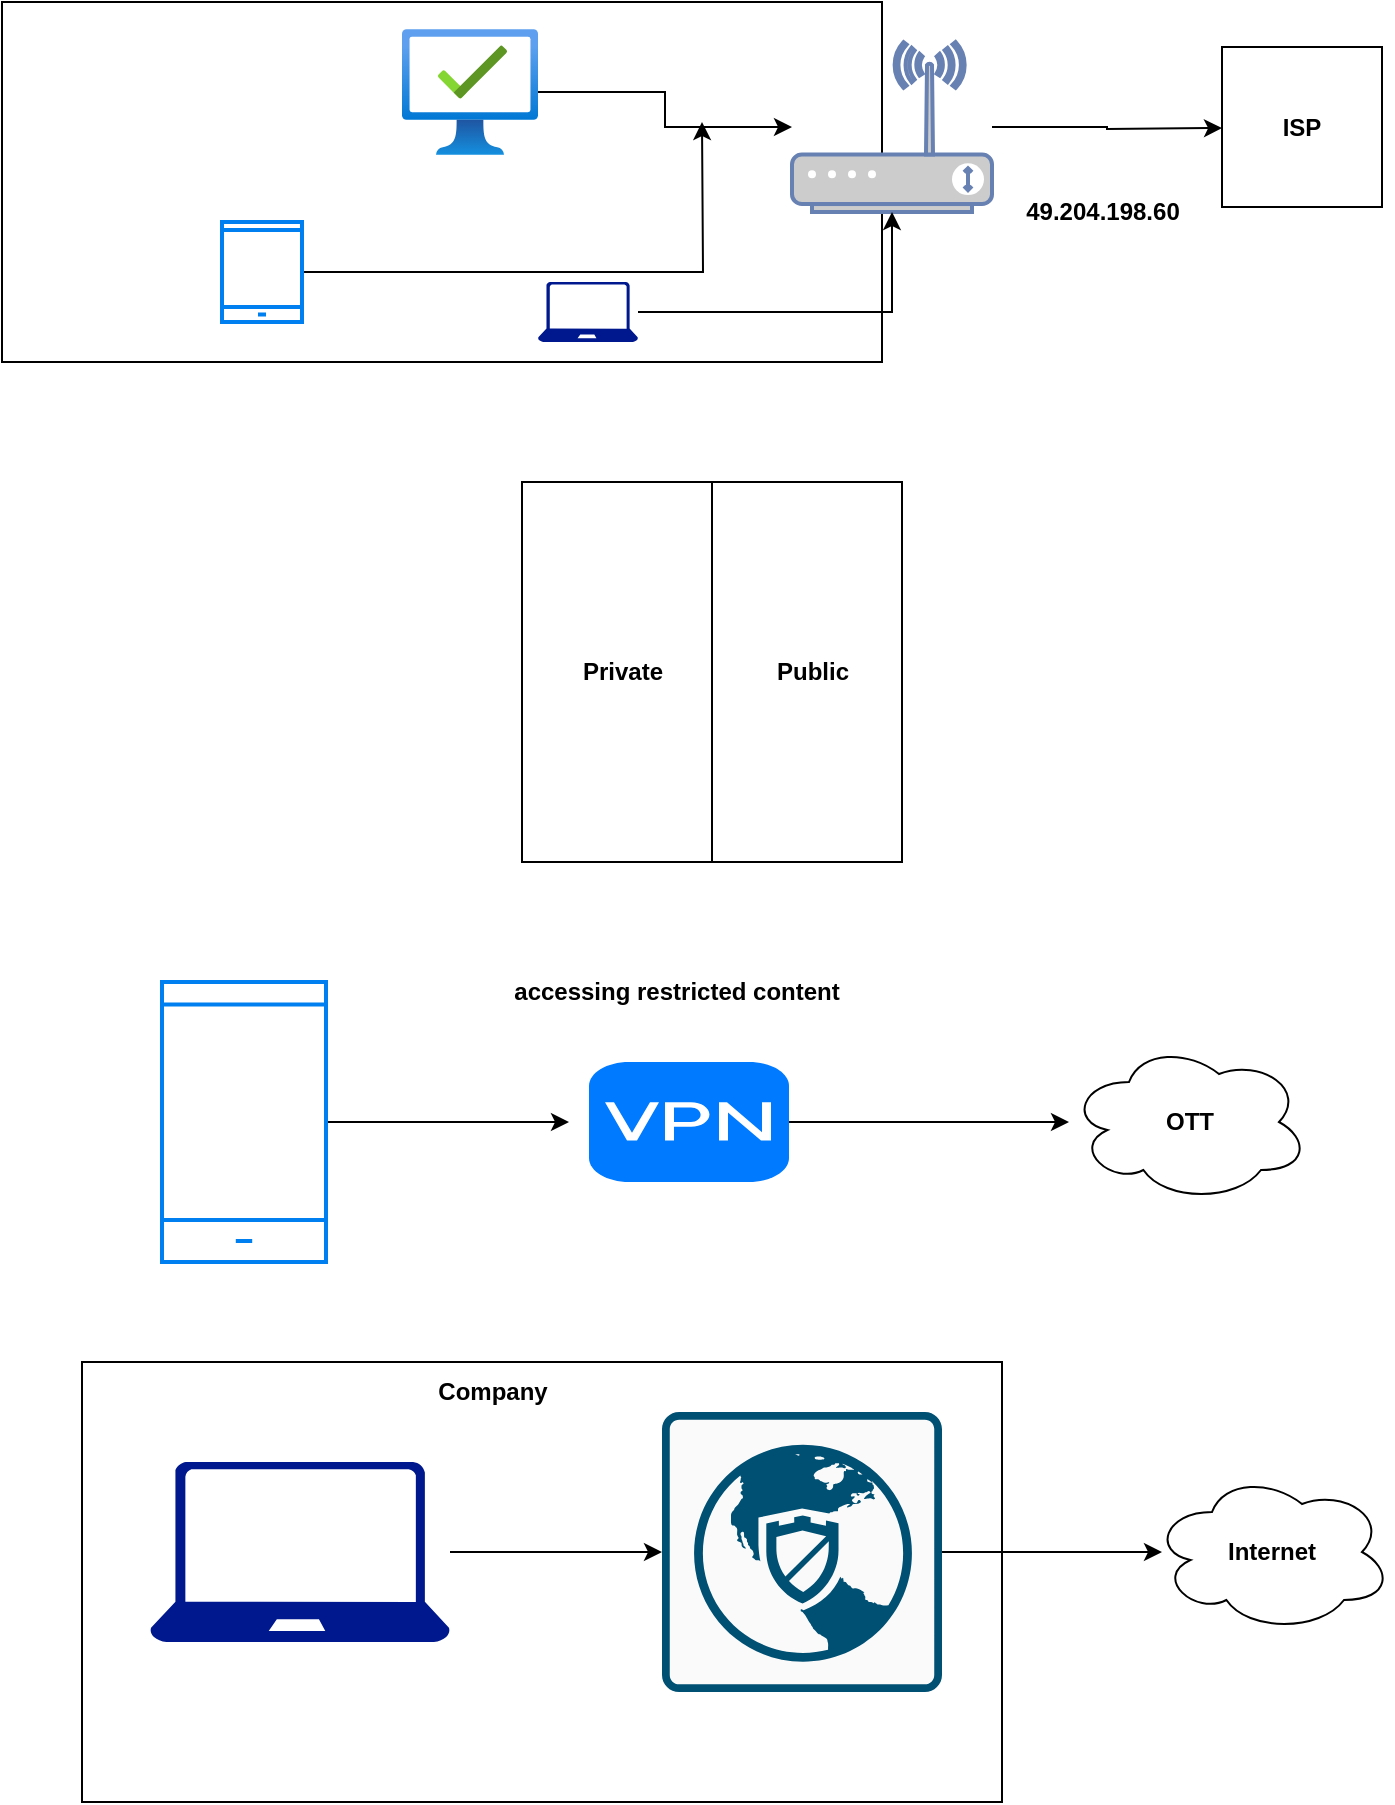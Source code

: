 <mxfile version="24.7.17">
  <diagram name="Page-1" id="8cQ6dlYZiLXwl3r9tG7y">
    <mxGraphModel dx="1134" dy="637" grid="1" gridSize="10" guides="1" tooltips="1" connect="1" arrows="1" fold="1" page="1" pageScale="1" pageWidth="850" pageHeight="1100" math="0" shadow="0">
      <root>
        <mxCell id="0" />
        <mxCell id="1" parent="0" />
        <mxCell id="YbHaQcUzP9_vanoCLiuY-2" value="" style="group" parent="1" vertex="1" connectable="0">
          <mxGeometry x="80" y="40" width="690" height="180" as="geometry" />
        </mxCell>
        <mxCell id="YbHaQcUzP9_vanoCLiuY-3" value="" style="rounded=0;whiteSpace=wrap;html=1;" parent="YbHaQcUzP9_vanoCLiuY-2" vertex="1">
          <mxGeometry width="440" height="180" as="geometry" />
        </mxCell>
        <mxCell id="YbHaQcUzP9_vanoCLiuY-4" style="edgeStyle=orthogonalEdgeStyle;rounded=0;orthogonalLoop=1;jettySize=auto;html=1;" parent="YbHaQcUzP9_vanoCLiuY-2" source="YbHaQcUzP9_vanoCLiuY-5" edge="1">
          <mxGeometry relative="1" as="geometry">
            <mxPoint x="610" y="63" as="targetPoint" />
          </mxGeometry>
        </mxCell>
        <mxCell id="YbHaQcUzP9_vanoCLiuY-5" value="" style="fontColor=#0066CC;verticalAlign=top;verticalLabelPosition=bottom;labelPosition=center;align=center;html=1;outlineConnect=0;fillColor=#CCCCCC;strokeColor=#6881B3;gradientColor=none;gradientDirection=north;strokeWidth=2;shape=mxgraph.networks.wireless_modem;" parent="YbHaQcUzP9_vanoCLiuY-2" vertex="1">
          <mxGeometry x="395" y="20" width="100" height="85" as="geometry" />
        </mxCell>
        <mxCell id="YbHaQcUzP9_vanoCLiuY-6" style="edgeStyle=orthogonalEdgeStyle;rounded=0;orthogonalLoop=1;jettySize=auto;html=1;" parent="YbHaQcUzP9_vanoCLiuY-2" source="YbHaQcUzP9_vanoCLiuY-7" target="YbHaQcUzP9_vanoCLiuY-5" edge="1">
          <mxGeometry relative="1" as="geometry" />
        </mxCell>
        <mxCell id="YbHaQcUzP9_vanoCLiuY-7" value="" style="sketch=0;aspect=fixed;pointerEvents=1;shadow=0;dashed=0;html=1;strokeColor=none;labelPosition=center;verticalLabelPosition=bottom;verticalAlign=top;align=center;fillColor=#00188D;shape=mxgraph.azure.laptop" parent="YbHaQcUzP9_vanoCLiuY-2" vertex="1">
          <mxGeometry x="268" y="140" width="50" height="30" as="geometry" />
        </mxCell>
        <mxCell id="YbHaQcUzP9_vanoCLiuY-8" style="edgeStyle=orthogonalEdgeStyle;rounded=0;orthogonalLoop=1;jettySize=auto;html=1;" parent="YbHaQcUzP9_vanoCLiuY-2" source="YbHaQcUzP9_vanoCLiuY-9" edge="1">
          <mxGeometry relative="1" as="geometry">
            <mxPoint x="350" y="60" as="targetPoint" />
          </mxGeometry>
        </mxCell>
        <mxCell id="YbHaQcUzP9_vanoCLiuY-9" value="" style="html=1;verticalLabelPosition=bottom;align=center;labelBackgroundColor=#ffffff;verticalAlign=top;strokeWidth=2;strokeColor=#0080F0;shadow=0;dashed=0;shape=mxgraph.ios7.icons.smartphone;" parent="YbHaQcUzP9_vanoCLiuY-2" vertex="1">
          <mxGeometry x="110" y="110" width="40" height="50" as="geometry" />
        </mxCell>
        <mxCell id="YbHaQcUzP9_vanoCLiuY-10" style="edgeStyle=orthogonalEdgeStyle;rounded=0;orthogonalLoop=1;jettySize=auto;html=1;" parent="YbHaQcUzP9_vanoCLiuY-2" source="YbHaQcUzP9_vanoCLiuY-11" target="YbHaQcUzP9_vanoCLiuY-5" edge="1">
          <mxGeometry relative="1" as="geometry" />
        </mxCell>
        <mxCell id="YbHaQcUzP9_vanoCLiuY-11" value="" style="image;aspect=fixed;html=1;points=[];align=center;fontSize=12;image=img/lib/azure2/management_governance/Managed_Desktop.svg;" parent="YbHaQcUzP9_vanoCLiuY-2" vertex="1">
          <mxGeometry x="200" y="13.4" width="68" height="63.2" as="geometry" />
        </mxCell>
        <mxCell id="YbHaQcUzP9_vanoCLiuY-12" value="&lt;b&gt;ISP&lt;/b&gt;" style="whiteSpace=wrap;html=1;aspect=fixed;" parent="YbHaQcUzP9_vanoCLiuY-2" vertex="1">
          <mxGeometry x="610" y="22.5" width="80" height="80" as="geometry" />
        </mxCell>
        <mxCell id="YbHaQcUzP9_vanoCLiuY-13" value="&lt;b&gt;49.204.198.60&lt;/b&gt;" style="text;html=1;align=center;verticalAlign=middle;resizable=0;points=[];autosize=1;strokeColor=none;fillColor=none;" parent="YbHaQcUzP9_vanoCLiuY-2" vertex="1">
          <mxGeometry x="500" y="90" width="100" height="30" as="geometry" />
        </mxCell>
        <mxCell id="YbHaQcUzP9_vanoCLiuY-14" value="" style="group" parent="1" vertex="1" connectable="0">
          <mxGeometry x="340" y="280" width="190" height="190" as="geometry" />
        </mxCell>
        <mxCell id="YbHaQcUzP9_vanoCLiuY-15" value="" style="whiteSpace=wrap;html=1;aspect=fixed;" parent="YbHaQcUzP9_vanoCLiuY-14" vertex="1">
          <mxGeometry width="190" height="190" as="geometry" />
        </mxCell>
        <mxCell id="YbHaQcUzP9_vanoCLiuY-16" value="" style="endArrow=none;html=1;rounded=0;entryX=0.5;entryY=0;entryDx=0;entryDy=0;exitX=0.5;exitY=1;exitDx=0;exitDy=0;" parent="YbHaQcUzP9_vanoCLiuY-14" source="YbHaQcUzP9_vanoCLiuY-15" target="YbHaQcUzP9_vanoCLiuY-15" edge="1">
          <mxGeometry width="50" height="50" relative="1" as="geometry">
            <mxPoint x="40" y="20" as="sourcePoint" />
            <mxPoint x="90" y="-30" as="targetPoint" />
          </mxGeometry>
        </mxCell>
        <mxCell id="YbHaQcUzP9_vanoCLiuY-17" value="&lt;b&gt;Private&lt;/b&gt;" style="text;html=1;align=center;verticalAlign=middle;resizable=0;points=[];autosize=1;strokeColor=none;fillColor=none;" parent="YbHaQcUzP9_vanoCLiuY-14" vertex="1">
          <mxGeometry x="20" y="80" width="60" height="30" as="geometry" />
        </mxCell>
        <mxCell id="YbHaQcUzP9_vanoCLiuY-18" value="&lt;b&gt;Public&lt;/b&gt;" style="text;html=1;align=center;verticalAlign=middle;resizable=0;points=[];autosize=1;strokeColor=none;fillColor=none;" parent="YbHaQcUzP9_vanoCLiuY-14" vertex="1">
          <mxGeometry x="115" y="80" width="60" height="30" as="geometry" />
        </mxCell>
        <mxCell id="4ydImCn3m8MwllgCUGlb-1" value="" style="group" vertex="1" connectable="0" parent="1">
          <mxGeometry x="160" y="520" width="567" height="150" as="geometry" />
        </mxCell>
        <mxCell id="4ydImCn3m8MwllgCUGlb-2" style="edgeStyle=orthogonalEdgeStyle;rounded=0;orthogonalLoop=1;jettySize=auto;html=1;" edge="1" parent="4ydImCn3m8MwllgCUGlb-1" source="4ydImCn3m8MwllgCUGlb-3">
          <mxGeometry relative="1" as="geometry">
            <mxPoint x="203.5" y="80" as="targetPoint" />
          </mxGeometry>
        </mxCell>
        <mxCell id="4ydImCn3m8MwllgCUGlb-3" value="" style="html=1;verticalLabelPosition=bottom;align=center;labelBackgroundColor=#ffffff;verticalAlign=top;strokeWidth=2;strokeColor=#0080F0;shadow=0;dashed=0;shape=mxgraph.ios7.icons.smartphone;" vertex="1" parent="4ydImCn3m8MwllgCUGlb-1">
          <mxGeometry y="10" width="82" height="140" as="geometry" />
        </mxCell>
        <mxCell id="4ydImCn3m8MwllgCUGlb-4" style="edgeStyle=orthogonalEdgeStyle;rounded=0;orthogonalLoop=1;jettySize=auto;html=1;" edge="1" parent="4ydImCn3m8MwllgCUGlb-1" source="4ydImCn3m8MwllgCUGlb-5" target="4ydImCn3m8MwllgCUGlb-6">
          <mxGeometry relative="1" as="geometry" />
        </mxCell>
        <mxCell id="4ydImCn3m8MwllgCUGlb-5" value="" style="html=1;strokeWidth=1;shadow=0;dashed=0;shape=mxgraph.ios7.misc.vpn;fillColor=#007AFF;strokeColor=none;buttonText=;strokeColor2=#222222;fontColor=#222222;fontSize=8;verticalLabelPosition=bottom;verticalAlign=top;align=center;sketch=0;" vertex="1" parent="4ydImCn3m8MwllgCUGlb-1">
          <mxGeometry x="213.5" y="50" width="100" height="60" as="geometry" />
        </mxCell>
        <mxCell id="4ydImCn3m8MwllgCUGlb-6" value="&lt;b&gt;OTT&lt;/b&gt;" style="ellipse;shape=cloud;whiteSpace=wrap;html=1;" vertex="1" parent="4ydImCn3m8MwllgCUGlb-1">
          <mxGeometry x="453.5" y="40" width="120" height="80" as="geometry" />
        </mxCell>
        <mxCell id="4ydImCn3m8MwllgCUGlb-7" value="&lt;b&gt;accessing restricted content&lt;/b&gt;" style="text;html=1;align=center;verticalAlign=middle;resizable=0;points=[];autosize=1;strokeColor=none;fillColor=none;" vertex="1" parent="4ydImCn3m8MwllgCUGlb-1">
          <mxGeometry x="162" width="190" height="30" as="geometry" />
        </mxCell>
        <mxCell id="4ydImCn3m8MwllgCUGlb-8" value="" style="group" vertex="1" connectable="0" parent="1">
          <mxGeometry x="120" y="720" width="655" height="220" as="geometry" />
        </mxCell>
        <mxCell id="4ydImCn3m8MwllgCUGlb-9" value="" style="rounded=0;whiteSpace=wrap;html=1;" vertex="1" parent="4ydImCn3m8MwllgCUGlb-8">
          <mxGeometry width="460" height="220" as="geometry" />
        </mxCell>
        <mxCell id="4ydImCn3m8MwllgCUGlb-10" style="edgeStyle=orthogonalEdgeStyle;rounded=0;orthogonalLoop=1;jettySize=auto;html=1;" edge="1" parent="4ydImCn3m8MwllgCUGlb-8" source="4ydImCn3m8MwllgCUGlb-11" target="4ydImCn3m8MwllgCUGlb-13">
          <mxGeometry relative="1" as="geometry" />
        </mxCell>
        <mxCell id="4ydImCn3m8MwllgCUGlb-11" value="" style="sketch=0;aspect=fixed;pointerEvents=1;shadow=0;dashed=0;html=1;strokeColor=none;labelPosition=center;verticalLabelPosition=bottom;verticalAlign=top;align=center;fillColor=#00188D;shape=mxgraph.azure.laptop" vertex="1" parent="4ydImCn3m8MwllgCUGlb-8">
          <mxGeometry x="34" y="50" width="150" height="90" as="geometry" />
        </mxCell>
        <mxCell id="4ydImCn3m8MwllgCUGlb-12" style="edgeStyle=orthogonalEdgeStyle;rounded=0;orthogonalLoop=1;jettySize=auto;html=1;" edge="1" parent="4ydImCn3m8MwllgCUGlb-8" source="4ydImCn3m8MwllgCUGlb-13">
          <mxGeometry relative="1" as="geometry">
            <mxPoint x="540" y="95" as="targetPoint" />
          </mxGeometry>
        </mxCell>
        <mxCell id="4ydImCn3m8MwllgCUGlb-13" value="" style="sketch=0;points=[[0.015,0.015,0],[0.985,0.015,0],[0.985,0.985,0],[0.015,0.985,0],[0.25,0,0],[0.5,0,0],[0.75,0,0],[1,0.25,0],[1,0.5,0],[1,0.75,0],[0.75,1,0],[0.5,1,0],[0.25,1,0],[0,0.75,0],[0,0.5,0],[0,0.25,0]];verticalLabelPosition=bottom;html=1;verticalAlign=top;aspect=fixed;align=center;pointerEvents=1;shape=mxgraph.cisco19.rect;prIcon=virtual_private_network;fillColor=#FAFAFA;strokeColor=#005073;" vertex="1" parent="4ydImCn3m8MwllgCUGlb-8">
          <mxGeometry x="290" y="25" width="140" height="140" as="geometry" />
        </mxCell>
        <mxCell id="4ydImCn3m8MwllgCUGlb-14" value="&lt;b&gt;Company&lt;/b&gt;" style="text;html=1;align=center;verticalAlign=middle;resizable=0;points=[];autosize=1;strokeColor=none;fillColor=none;" vertex="1" parent="4ydImCn3m8MwllgCUGlb-8">
          <mxGeometry x="165" width="80" height="30" as="geometry" />
        </mxCell>
        <mxCell id="4ydImCn3m8MwllgCUGlb-15" value="&lt;b&gt;Internet&lt;/b&gt;" style="ellipse;shape=cloud;whiteSpace=wrap;html=1;" vertex="1" parent="4ydImCn3m8MwllgCUGlb-8">
          <mxGeometry x="535" y="55" width="120" height="80" as="geometry" />
        </mxCell>
      </root>
    </mxGraphModel>
  </diagram>
</mxfile>
